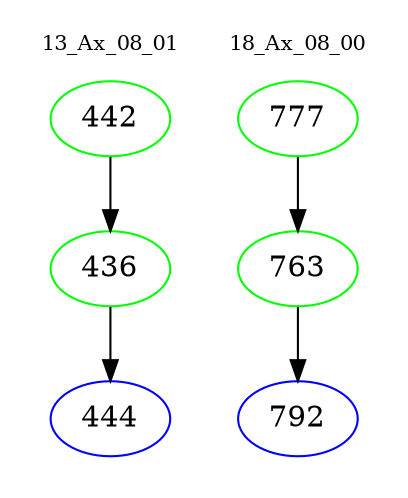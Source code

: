 digraph{
subgraph cluster_0 {
color = white
label = "13_Ax_08_01";
fontsize=10;
T0_442 [label="442", color="green"]
T0_442 -> T0_436 [color="black"]
T0_436 [label="436", color="green"]
T0_436 -> T0_444 [color="black"]
T0_444 [label="444", color="blue"]
}
subgraph cluster_1 {
color = white
label = "18_Ax_08_00";
fontsize=10;
T1_777 [label="777", color="green"]
T1_777 -> T1_763 [color="black"]
T1_763 [label="763", color="green"]
T1_763 -> T1_792 [color="black"]
T1_792 [label="792", color="blue"]
}
}
